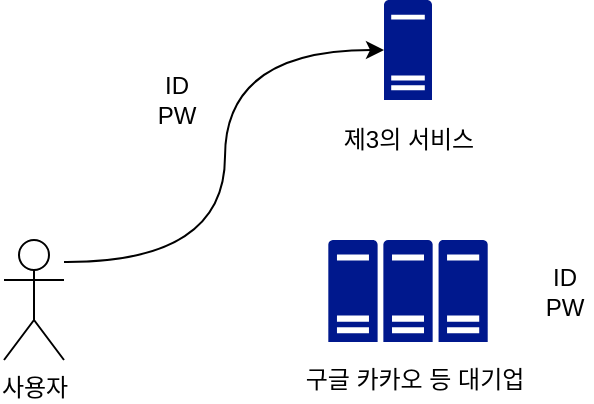 <mxfile version="15.4.1" type="github" pages="6">
  <diagram id="QW173fb829EoG9zrP1Zs" name="Page-1">
    <mxGraphModel dx="1422" dy="794" grid="0" gridSize="10" guides="1" tooltips="1" connect="1" arrows="1" fold="1" page="1" pageScale="1" pageWidth="827" pageHeight="1169" math="0" shadow="0">
      <root>
        <mxCell id="0" />
        <mxCell id="1" parent="0" />
        <mxCell id="m6SPPL8QDf-0PsfRVzZ8-10" style="edgeStyle=orthogonalEdgeStyle;rounded=0;orthogonalLoop=1;jettySize=auto;html=1;entryX=0;entryY=0.5;entryDx=0;entryDy=0;entryPerimeter=0;strokeColor=default;curved=1;" parent="1" target="m6SPPL8QDf-0PsfRVzZ8-3" edge="1">
          <mxGeometry relative="1" as="geometry">
            <mxPoint x="160" y="291" as="sourcePoint" />
          </mxGeometry>
        </mxCell>
        <mxCell id="m6SPPL8QDf-0PsfRVzZ8-1" value="사용자" style="shape=umlActor;verticalLabelPosition=bottom;verticalAlign=top;html=1;outlineConnect=0;" parent="1" vertex="1">
          <mxGeometry x="130" y="280" width="30" height="60" as="geometry" />
        </mxCell>
        <mxCell id="m6SPPL8QDf-0PsfRVzZ8-3" value="" style="sketch=0;aspect=fixed;pointerEvents=1;shadow=0;dashed=0;html=1;strokeColor=none;labelPosition=center;verticalLabelPosition=bottom;verticalAlign=top;align=center;fillColor=#00188D;shape=mxgraph.mscae.enterprise.server_generic" parent="1" vertex="1">
          <mxGeometry x="320" y="160" width="24" height="50" as="geometry" />
        </mxCell>
        <mxCell id="m6SPPL8QDf-0PsfRVzZ8-4" value="" style="sketch=0;aspect=fixed;pointerEvents=1;shadow=0;dashed=0;html=1;strokeColor=none;labelPosition=center;verticalLabelPosition=bottom;verticalAlign=top;align=center;fillColor=#00188D;shape=mxgraph.mscae.enterprise.server_farm" parent="1" vertex="1">
          <mxGeometry x="292.16" y="280" width="79.69" height="51" as="geometry" />
        </mxCell>
        <mxCell id="m6SPPL8QDf-0PsfRVzZ8-7" value="제3의 서비스" style="text;html=1;align=center;verticalAlign=middle;resizable=0;points=[];autosize=1;strokeColor=none;fillColor=none;" parent="1" vertex="1">
          <mxGeometry x="287.01" y="220" width="90" height="20" as="geometry" />
        </mxCell>
        <mxCell id="m6SPPL8QDf-0PsfRVzZ8-8" value="구글 카카오 등 대기업" style="text;html=1;align=center;verticalAlign=middle;resizable=0;points=[];autosize=1;strokeColor=none;fillColor=none;" parent="1" vertex="1">
          <mxGeometry x="270" y="340" width="130" height="20" as="geometry" />
        </mxCell>
        <mxCell id="m6SPPL8QDf-0PsfRVzZ8-11" value="ID&lt;br&gt;PW" style="text;html=1;align=center;verticalAlign=middle;resizable=0;points=[];autosize=1;strokeColor=none;fillColor=none;" parent="1" vertex="1">
          <mxGeometry x="201" y="194" width="29" height="32" as="geometry" />
        </mxCell>
        <mxCell id="RYLJoPgfmz2T_IpzQY5z-1" value="ID&lt;br&gt;PW" style="text;html=1;align=center;verticalAlign=middle;resizable=0;points=[];autosize=1;strokeColor=none;fillColor=none;" parent="1" vertex="1">
          <mxGeometry x="395" y="289.5" width="29" height="32" as="geometry" />
        </mxCell>
      </root>
    </mxGraphModel>
  </diagram>
  <diagram id="95NZ1PnyR1nhhYBNFpym" name="Page-2">
    <mxGraphModel dx="1422" dy="737" grid="1" gridSize="10" guides="1" tooltips="1" connect="1" arrows="1" fold="1" page="1" pageScale="1" pageWidth="827" pageHeight="1169" math="0" shadow="0">
      <root>
        <mxCell id="xrzFVhlwBgKTpCqQMyMO-0" />
        <mxCell id="xrzFVhlwBgKTpCqQMyMO-1" parent="xrzFVhlwBgKTpCqQMyMO-0" />
        <mxCell id="lmaGGapGDbvaBHyw8Arb-1" value="사용자" style="shape=umlActor;verticalLabelPosition=bottom;verticalAlign=top;html=1;outlineConnect=0;" parent="xrzFVhlwBgKTpCqQMyMO-1" vertex="1">
          <mxGeometry x="130" y="280" width="30" height="60" as="geometry" />
        </mxCell>
        <mxCell id="bx-ZZ3xH4Yp0ZTNLZwnC-2" style="edgeStyle=orthogonalEdgeStyle;rounded=0;orthogonalLoop=1;jettySize=auto;html=1;exitX=0.5;exitY=1;exitDx=0;exitDy=0;exitPerimeter=0;entryX=0.5;entryY=0;entryDx=0;entryDy=0;entryPerimeter=0;" parent="xrzFVhlwBgKTpCqQMyMO-1" source="lmaGGapGDbvaBHyw8Arb-2" target="lmaGGapGDbvaBHyw8Arb-3" edge="1">
          <mxGeometry relative="1" as="geometry" />
        </mxCell>
        <mxCell id="lmaGGapGDbvaBHyw8Arb-2" value="" style="sketch=0;aspect=fixed;pointerEvents=1;shadow=0;dashed=0;html=1;strokeColor=none;labelPosition=center;verticalLabelPosition=bottom;verticalAlign=top;align=center;fillColor=#00188D;shape=mxgraph.mscae.enterprise.server_generic" parent="xrzFVhlwBgKTpCqQMyMO-1" vertex="1">
          <mxGeometry x="320" y="160" width="24" height="50" as="geometry" />
        </mxCell>
        <mxCell id="lmaGGapGDbvaBHyw8Arb-3" value="" style="sketch=0;aspect=fixed;pointerEvents=1;shadow=0;dashed=0;html=1;strokeColor=none;labelPosition=center;verticalLabelPosition=bottom;verticalAlign=top;align=center;fillColor=#00188D;shape=mxgraph.mscae.enterprise.server_farm" parent="xrzFVhlwBgKTpCqQMyMO-1" vertex="1">
          <mxGeometry x="292.16" y="280" width="79.69" height="51" as="geometry" />
        </mxCell>
        <mxCell id="lmaGGapGDbvaBHyw8Arb-4" value="제3의 서비스" style="text;html=1;align=center;verticalAlign=middle;resizable=0;points=[];autosize=1;strokeColor=none;fillColor=none;" parent="xrzFVhlwBgKTpCqQMyMO-1" vertex="1">
          <mxGeometry x="287.01" y="220" width="90" height="20" as="geometry" />
        </mxCell>
        <mxCell id="lmaGGapGDbvaBHyw8Arb-5" value="구글 카카오 등 대기업" style="text;html=1;align=center;verticalAlign=middle;resizable=0;points=[];autosize=1;strokeColor=none;fillColor=none;" parent="xrzFVhlwBgKTpCqQMyMO-1" vertex="1">
          <mxGeometry x="270" y="340" width="130" height="20" as="geometry" />
        </mxCell>
        <mxCell id="bx-ZZ3xH4Yp0ZTNLZwnC-0" value="ID&lt;br&gt;PW" style="text;html=1;align=center;verticalAlign=middle;resizable=0;points=[];autosize=1;strokeColor=none;fillColor=none;" parent="xrzFVhlwBgKTpCqQMyMO-1" vertex="1">
          <mxGeometry x="400" y="289.5" width="29" height="32" as="geometry" />
        </mxCell>
        <mxCell id="bx-ZZ3xH4Yp0ZTNLZwnC-1" value="ID&lt;br&gt;PW" style="text;html=1;align=center;verticalAlign=middle;resizable=0;points=[];autosize=1;strokeColor=none;fillColor=none;" parent="xrzFVhlwBgKTpCqQMyMO-1" vertex="1">
          <mxGeometry x="400" y="169" width="29" height="32" as="geometry" />
        </mxCell>
        <mxCell id="bx-ZZ3xH4Yp0ZTNLZwnC-3" value="ID&lt;br&gt;PW" style="text;html=1;align=center;verticalAlign=middle;resizable=0;points=[];autosize=1;strokeColor=none;fillColor=none;" parent="xrzFVhlwBgKTpCqQMyMO-1" vertex="1">
          <mxGeometry x="342.85" y="240" width="29" height="32" as="geometry" />
        </mxCell>
      </root>
    </mxGraphModel>
  </diagram>
  <diagram id="fNunaM4CpPfYxGwf7vip" name="Page-3 register">
    <mxGraphModel dx="981" dy="508" grid="1" gridSize="10" guides="1" tooltips="1" connect="1" arrows="1" fold="1" page="1" pageScale="1" pageWidth="827" pageHeight="1169" math="0" shadow="0">
      <root>
        <mxCell id="Np5_BSbnktsveq1vvEEq-0" />
        <mxCell id="Np5_BSbnktsveq1vvEEq-1" parent="Np5_BSbnktsveq1vvEEq-0" />
        <mxCell id="YP1pEgZnarjMUA0pSyGm-0" value="사용자" style="shape=umlActor;verticalLabelPosition=bottom;verticalAlign=top;html=1;outlineConnect=0;" vertex="1" parent="Np5_BSbnktsveq1vvEEq-1">
          <mxGeometry x="110" y="280" width="30" height="60" as="geometry" />
        </mxCell>
        <mxCell id="YP1pEgZnarjMUA0pSyGm-1" style="edgeStyle=orthogonalEdgeStyle;rounded=0;orthogonalLoop=1;jettySize=auto;html=1;exitX=0.5;exitY=1;exitDx=0;exitDy=0;exitPerimeter=0;entryX=0.5;entryY=0;entryDx=0;entryDy=0;entryPerimeter=0;" edge="1" parent="Np5_BSbnktsveq1vvEEq-1" source="YP1pEgZnarjMUA0pSyGm-2" target="YP1pEgZnarjMUA0pSyGm-3">
          <mxGeometry relative="1" as="geometry" />
        </mxCell>
        <mxCell id="YP1pEgZnarjMUA0pSyGm-2" value="" style="sketch=0;aspect=fixed;pointerEvents=1;shadow=0;dashed=0;html=1;strokeColor=none;labelPosition=center;verticalLabelPosition=bottom;verticalAlign=top;align=center;fillColor=#00188D;shape=mxgraph.mscae.enterprise.server_generic" vertex="1" parent="Np5_BSbnktsveq1vvEEq-1">
          <mxGeometry x="320.01" y="145" width="24" height="50" as="geometry" />
        </mxCell>
        <mxCell id="YP1pEgZnarjMUA0pSyGm-3" value="" style="sketch=0;aspect=fixed;pointerEvents=1;shadow=0;dashed=0;html=1;strokeColor=none;labelPosition=center;verticalLabelPosition=bottom;verticalAlign=top;align=center;fillColor=#00188D;shape=mxgraph.mscae.enterprise.server_farm" vertex="1" parent="Np5_BSbnktsveq1vvEEq-1">
          <mxGeometry x="292.16" y="280" width="79.69" height="51" as="geometry" />
        </mxCell>
        <mxCell id="YP1pEgZnarjMUA0pSyGm-5" value="구글 카카오 등 대기업" style="text;html=1;align=center;verticalAlign=middle;resizable=0;points=[];autosize=1;strokeColor=none;fillColor=none;" vertex="1" parent="Np5_BSbnktsveq1vvEEq-1">
          <mxGeometry x="270" y="340" width="130" height="20" as="geometry" />
        </mxCell>
        <mxCell id="YP1pEgZnarjMUA0pSyGm-9" value="register" style="text;html=1;align=center;verticalAlign=middle;resizable=0;points=[];autosize=1;strokeColor=none;fillColor=none;" vertex="1" parent="Np5_BSbnktsveq1vvEEq-1">
          <mxGeometry x="330" y="230" width="60" height="20" as="geometry" />
        </mxCell>
        <mxCell id="YP1pEgZnarjMUA0pSyGm-10" value="제3의 서비스" style="text;html=1;align=center;verticalAlign=middle;resizable=0;points=[];autosize=1;strokeColor=none;fillColor=none;" vertex="1" parent="Np5_BSbnktsveq1vvEEq-1">
          <mxGeometry x="287.01" y="200" width="90" height="20" as="geometry" />
        </mxCell>
      </root>
    </mxGraphModel>
  </diagram>
  <diagram id="nr0z4ayhCHXjE-arjBjs" name="Page-4_ScopeCheck">
    <mxGraphModel dx="981" dy="508" grid="1" gridSize="10" guides="1" tooltips="1" connect="1" arrows="1" fold="1" page="1" pageScale="1" pageWidth="827" pageHeight="1169" math="0" shadow="0">
      <root>
        <mxCell id="aCbJkbpnLef4J0Sz43_s-0" />
        <mxCell id="aCbJkbpnLef4J0Sz43_s-1" parent="aCbJkbpnLef4J0Sz43_s-0" />
        <mxCell id="YAthVaylQZHRt8dlSMHZ-14" value="Scope A, B, C, D" style="text;html=1;align=center;verticalAlign=middle;resizable=0;points=[];autosize=1;strokeColor=none;fillColor=none;" vertex="1" parent="aCbJkbpnLef4J0Sz43_s-1">
          <mxGeometry x="380" y="360" width="110" height="20" as="geometry" />
        </mxCell>
        <mxCell id="YAthVaylQZHRt8dlSMHZ-16" value="" style="ellipse;whiteSpace=wrap;html=1;fillColor=none;" vertex="1" parent="aCbJkbpnLef4J0Sz43_s-1">
          <mxGeometry x="454" y="364" width="14" height="14" as="geometry" />
        </mxCell>
        <mxCell id="YAthVaylQZHRt8dlSMHZ-19" value="" style="ellipse;whiteSpace=wrap;html=1;fillColor=none;" vertex="1" parent="aCbJkbpnLef4J0Sz43_s-1">
          <mxGeometry x="438" y="364" width="14" height="14" as="geometry" />
        </mxCell>
        <mxCell id="YAthVaylQZHRt8dlSMHZ-13" style="edgeStyle=orthogonalEdgeStyle;rounded=0;orthogonalLoop=1;jettySize=auto;html=1;exitX=0.5;exitY=0.5;exitDx=0;exitDy=0;exitPerimeter=0;" edge="1" parent="aCbJkbpnLef4J0Sz43_s-1" source="YAthVaylQZHRt8dlSMHZ-0">
          <mxGeometry x="110" y="90" as="geometry">
            <mxPoint x="380" y="297" as="targetPoint" />
          </mxGeometry>
        </mxCell>
        <mxCell id="YAthVaylQZHRt8dlSMHZ-0" value="사용자" style="shape=umlActor;verticalLabelPosition=bottom;verticalAlign=top;html=1;outlineConnect=0;" vertex="1" parent="aCbJkbpnLef4J0Sz43_s-1">
          <mxGeometry x="110" y="259.535" width="35.143" height="75.349" as="geometry" />
        </mxCell>
        <mxCell id="YAthVaylQZHRt8dlSMHZ-2" value="" style="sketch=0;aspect=fixed;pointerEvents=1;shadow=0;dashed=0;html=1;strokeColor=none;labelPosition=center;verticalLabelPosition=bottom;verticalAlign=top;align=center;fillColor=#00188D;shape=mxgraph.mscae.enterprise.server_generic;" vertex="1" parent="aCbJkbpnLef4J0Sz43_s-1">
          <mxGeometry x="426.297" y="90" width="28.114" height="58.571" as="geometry" />
        </mxCell>
        <mxCell id="YAthVaylQZHRt8dlSMHZ-3" value="" style="sketch=0;aspect=fixed;pointerEvents=1;shadow=0;dashed=0;html=1;strokeColor=none;labelPosition=center;verticalLabelPosition=bottom;verticalAlign=top;align=center;fillColor=#00188D;shape=mxgraph.mscae.enterprise.server_farm;" vertex="1" parent="aCbJkbpnLef4J0Sz43_s-1">
          <mxGeometry x="393.683" y="261.685" width="93.351" height="59.743" as="geometry" />
        </mxCell>
        <mxCell id="YAthVaylQZHRt8dlSMHZ-4" value="구글 카카오 등 대기업" style="text;html=1;align=center;verticalAlign=middle;resizable=0;points=[];autosize=1;strokeColor=none;fillColor=none;" vertex="1" parent="aCbJkbpnLef4J0Sz43_s-1">
          <mxGeometry x="367.714" y="334.884" width="130" height="20" as="geometry" />
        </mxCell>
        <mxCell id="YAthVaylQZHRt8dlSMHZ-6" value="제3의 서비스" style="text;html=1;align=center;verticalAlign=middle;resizable=0;points=[];autosize=1;strokeColor=none;fillColor=none;" vertex="1" parent="aCbJkbpnLef4J0Sz43_s-1">
          <mxGeometry x="387.64" y="159.07" width="90" height="20" as="geometry" />
        </mxCell>
        <mxCell id="YAthVaylQZHRt8dlSMHZ-7" value="" style="shape=image;verticalLabelPosition=bottom;labelBackgroundColor=#ffffff;verticalAlign=top;imageAspect=0;image=https://bloomfield.edu/sites/default/files/2020-01/google_logo.png;" vertex="1" parent="aCbJkbpnLef4J0Sz43_s-1">
          <mxGeometry x="190" y="272.72" width="130.86" height="47.28" as="geometry" />
        </mxCell>
      </root>
    </mxGraphModel>
  </diagram>
  <diagram id="ku_yJfcyakk0fadb7w6V" name="Page-5_accessToken">
    <mxGraphModel dx="981" dy="508" grid="1" gridSize="10" guides="1" tooltips="1" connect="1" arrows="1" fold="1" page="1" pageScale="1" pageWidth="827" pageHeight="1169" math="0" shadow="0">
      <root>
        <mxCell id="vUQdbXrHBerloC49dprN-0" />
        <mxCell id="vUQdbXrHBerloC49dprN-1" parent="vUQdbXrHBerloC49dprN-0" />
        <mxCell id="SVPazN3JSsUwfnQqF92o-8" value="Scope A, B, C, D" style="text;html=1;align=center;verticalAlign=middle;resizable=0;points=[];autosize=1;strokeColor=none;fillColor=none;" vertex="1" parent="vUQdbXrHBerloC49dprN-1">
          <mxGeometry x="380" y="360" width="110" height="20" as="geometry" />
        </mxCell>
        <mxCell id="SVPazN3JSsUwfnQqF92o-9" value="" style="ellipse;whiteSpace=wrap;html=1;fillColor=none;" vertex="1" parent="vUQdbXrHBerloC49dprN-1">
          <mxGeometry x="454" y="364" width="14" height="14" as="geometry" />
        </mxCell>
        <mxCell id="SVPazN3JSsUwfnQqF92o-10" value="" style="ellipse;whiteSpace=wrap;html=1;fillColor=none;" vertex="1" parent="vUQdbXrHBerloC49dprN-1">
          <mxGeometry x="438" y="364" width="14" height="14" as="geometry" />
        </mxCell>
        <mxCell id="SVPazN3JSsUwfnQqF92o-2" value="사용자" style="shape=umlActor;verticalLabelPosition=bottom;verticalAlign=top;html=1;outlineConnect=0;" vertex="1" parent="vUQdbXrHBerloC49dprN-1">
          <mxGeometry x="140" y="259.535" width="35.143" height="75.349" as="geometry" />
        </mxCell>
        <mxCell id="SVPazN3JSsUwfnQqF92o-3" value="" style="sketch=0;aspect=fixed;pointerEvents=1;shadow=0;dashed=0;html=1;strokeColor=none;labelPosition=center;verticalLabelPosition=bottom;verticalAlign=top;align=center;fillColor=#00188D;shape=mxgraph.mscae.enterprise.server_generic;" vertex="1" parent="vUQdbXrHBerloC49dprN-1">
          <mxGeometry x="426.297" y="90" width="28.114" height="58.571" as="geometry" />
        </mxCell>
        <mxCell id="hsq5CpT8EEPGGlxYjdQl-0" style="edgeStyle=orthogonalEdgeStyle;rounded=0;orthogonalLoop=1;jettySize=auto;html=1;exitX=0.5;exitY=0;exitDx=0;exitDy=0;exitPerimeter=0;entryX=0.586;entryY=1.129;entryDx=0;entryDy=0;entryPerimeter=0;" edge="1" parent="vUQdbXrHBerloC49dprN-1" source="SVPazN3JSsUwfnQqF92o-4" target="SVPazN3JSsUwfnQqF92o-6">
          <mxGeometry relative="1" as="geometry" />
        </mxCell>
        <mxCell id="SVPazN3JSsUwfnQqF92o-4" value="" style="sketch=0;aspect=fixed;pointerEvents=1;shadow=0;dashed=0;html=1;strokeColor=none;labelPosition=center;verticalLabelPosition=bottom;verticalAlign=top;align=center;fillColor=#00188D;shape=mxgraph.mscae.enterprise.server_farm;" vertex="1" parent="vUQdbXrHBerloC49dprN-1">
          <mxGeometry x="393.683" y="261.685" width="93.351" height="59.743" as="geometry" />
        </mxCell>
        <mxCell id="SVPazN3JSsUwfnQqF92o-5" value="구글 카카오 등 대기업" style="text;html=1;align=center;verticalAlign=middle;resizable=0;points=[];autosize=1;strokeColor=none;fillColor=none;" vertex="1" parent="vUQdbXrHBerloC49dprN-1">
          <mxGeometry x="367.714" y="334.884" width="130" height="20" as="geometry" />
        </mxCell>
        <mxCell id="SVPazN3JSsUwfnQqF92o-6" value="제3의 서비스" style="text;html=1;align=center;verticalAlign=middle;resizable=0;points=[];autosize=1;strokeColor=none;fillColor=none;" vertex="1" parent="vUQdbXrHBerloC49dprN-1">
          <mxGeometry x="387.64" y="159.07" width="90" height="20" as="geometry" />
        </mxCell>
        <mxCell id="hsq5CpT8EEPGGlxYjdQl-1" value="AccessToken" style="text;html=1;align=center;verticalAlign=middle;resizable=0;points=[];autosize=1;strokeColor=none;fillColor=none;" vertex="1" parent="vUQdbXrHBerloC49dprN-1">
          <mxGeometry x="425" y="210" width="90" height="20" as="geometry" />
        </mxCell>
        <mxCell id="hsq5CpT8EEPGGlxYjdQl-2" value="AccessToken" style="text;html=1;align=center;verticalAlign=middle;resizable=0;points=[];autosize=1;strokeColor=none;fillColor=none;" vertex="1" parent="vUQdbXrHBerloC49dprN-1">
          <mxGeometry x="497.71" y="301.43" width="90" height="20" as="geometry" />
        </mxCell>
        <mxCell id="hsq5CpT8EEPGGlxYjdQl-3" value="AccessToken" style="text;html=1;align=center;verticalAlign=middle;resizable=0;points=[];autosize=1;strokeColor=none;fillColor=none;" vertex="1" parent="vUQdbXrHBerloC49dprN-1">
          <mxGeometry x="477.64" y="120" width="90" height="20" as="geometry" />
        </mxCell>
      </root>
    </mxGraphModel>
  </diagram>
  <diagram id="jg7sma2IBSSq2bmRSjnz" name="Page1-&gt;2">
    <mxGraphModel dx="1422" dy="737" grid="1" gridSize="10" guides="1" tooltips="1" connect="1" arrows="1" fold="1" page="1" pageScale="1" pageWidth="827" pageHeight="1169" math="0" shadow="0">
      <root>
        <mxCell id="U1zhA89DOsYnejVzlISd-0" />
        <mxCell id="U1zhA89DOsYnejVzlISd-1" parent="U1zhA89DOsYnejVzlISd-0" />
        <mxCell id="bTxBhjhIKp28oZOZ4EFJ-10" value="" style="shape=flexArrow;endArrow=classic;html=1;rounded=0;edgeStyle=orthogonalEdgeStyle;width=20;endSize=13.33;" edge="1" parent="U1zhA89DOsYnejVzlISd-1">
          <mxGeometry width="50" height="50" relative="1" as="geometry">
            <mxPoint x="380" y="250" as="sourcePoint" />
            <mxPoint x="470" y="260" as="targetPoint" />
            <Array as="points">
              <mxPoint x="410" y="260" />
              <mxPoint x="460" y="260" />
            </Array>
          </mxGeometry>
        </mxCell>
      </root>
    </mxGraphModel>
  </diagram>
</mxfile>
